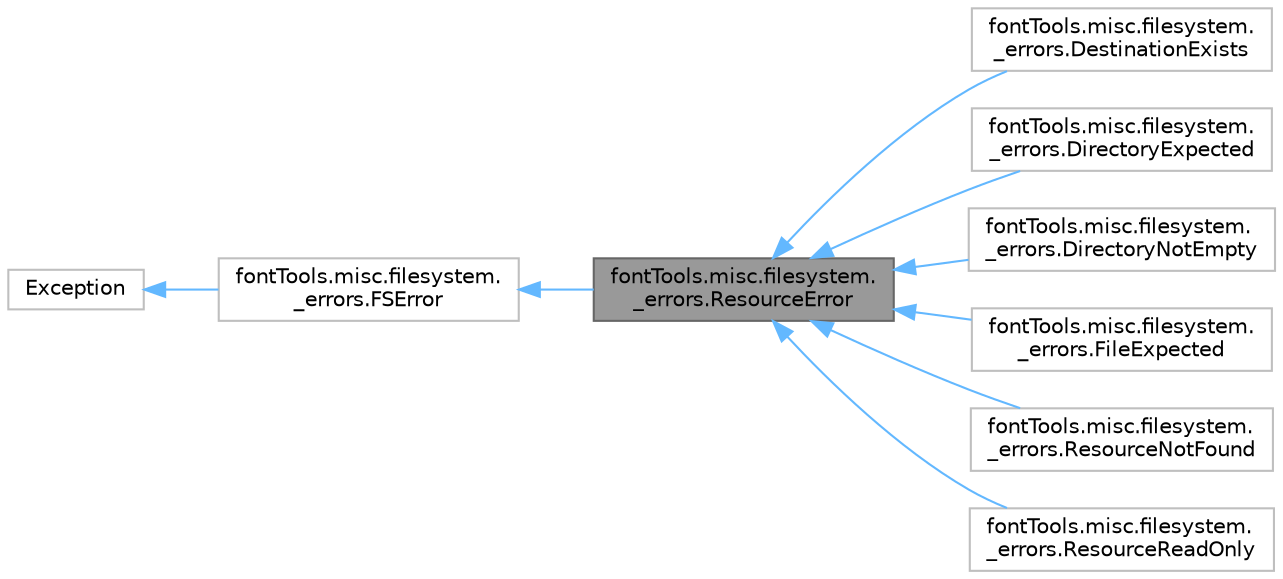 digraph "fontTools.misc.filesystem._errors.ResourceError"
{
 // LATEX_PDF_SIZE
  bgcolor="transparent";
  edge [fontname=Helvetica,fontsize=10,labelfontname=Helvetica,labelfontsize=10];
  node [fontname=Helvetica,fontsize=10,shape=box,height=0.2,width=0.4];
  rankdir="LR";
  Node1 [id="Node000001",label="fontTools.misc.filesystem.\l_errors.ResourceError",height=0.2,width=0.4,color="gray40", fillcolor="grey60", style="filled", fontcolor="black",tooltip=" "];
  Node2 -> Node1 [id="edge1_Node000001_Node000002",dir="back",color="steelblue1",style="solid",tooltip=" "];
  Node2 [id="Node000002",label="fontTools.misc.filesystem.\l_errors.FSError",height=0.2,width=0.4,color="grey75", fillcolor="white", style="filled",URL="$d9/d7d/classfontTools_1_1misc_1_1filesystem_1_1__errors_1_1FSError.html",tooltip=" "];
  Node3 -> Node2 [id="edge2_Node000002_Node000003",dir="back",color="steelblue1",style="solid",tooltip=" "];
  Node3 [id="Node000003",label="Exception",height=0.2,width=0.4,color="grey75", fillcolor="white", style="filled",URL="$d4/d67/classException.html",tooltip=" "];
  Node1 -> Node4 [id="edge3_Node000001_Node000004",dir="back",color="steelblue1",style="solid",tooltip=" "];
  Node4 [id="Node000004",label="fontTools.misc.filesystem.\l_errors.DestinationExists",height=0.2,width=0.4,color="grey75", fillcolor="white", style="filled",URL="$d7/d66/classfontTools_1_1misc_1_1filesystem_1_1__errors_1_1DestinationExists.html",tooltip=" "];
  Node1 -> Node5 [id="edge4_Node000001_Node000005",dir="back",color="steelblue1",style="solid",tooltip=" "];
  Node5 [id="Node000005",label="fontTools.misc.filesystem.\l_errors.DirectoryExpected",height=0.2,width=0.4,color="grey75", fillcolor="white", style="filled",URL="$da/d73/classfontTools_1_1misc_1_1filesystem_1_1__errors_1_1DirectoryExpected.html",tooltip=" "];
  Node1 -> Node6 [id="edge5_Node000001_Node000006",dir="back",color="steelblue1",style="solid",tooltip=" "];
  Node6 [id="Node000006",label="fontTools.misc.filesystem.\l_errors.DirectoryNotEmpty",height=0.2,width=0.4,color="grey75", fillcolor="white", style="filled",URL="$dc/d36/classfontTools_1_1misc_1_1filesystem_1_1__errors_1_1DirectoryNotEmpty.html",tooltip=" "];
  Node1 -> Node7 [id="edge6_Node000001_Node000007",dir="back",color="steelblue1",style="solid",tooltip=" "];
  Node7 [id="Node000007",label="fontTools.misc.filesystem.\l_errors.FileExpected",height=0.2,width=0.4,color="grey75", fillcolor="white", style="filled",URL="$d9/d6c/classfontTools_1_1misc_1_1filesystem_1_1__errors_1_1FileExpected.html",tooltip=" "];
  Node1 -> Node8 [id="edge7_Node000001_Node000008",dir="back",color="steelblue1",style="solid",tooltip=" "];
  Node8 [id="Node000008",label="fontTools.misc.filesystem.\l_errors.ResourceNotFound",height=0.2,width=0.4,color="grey75", fillcolor="white", style="filled",URL="$dc/de1/classfontTools_1_1misc_1_1filesystem_1_1__errors_1_1ResourceNotFound.html",tooltip=" "];
  Node1 -> Node9 [id="edge8_Node000001_Node000009",dir="back",color="steelblue1",style="solid",tooltip=" "];
  Node9 [id="Node000009",label="fontTools.misc.filesystem.\l_errors.ResourceReadOnly",height=0.2,width=0.4,color="grey75", fillcolor="white", style="filled",URL="$d4/d1c/classfontTools_1_1misc_1_1filesystem_1_1__errors_1_1ResourceReadOnly.html",tooltip=" "];
}
